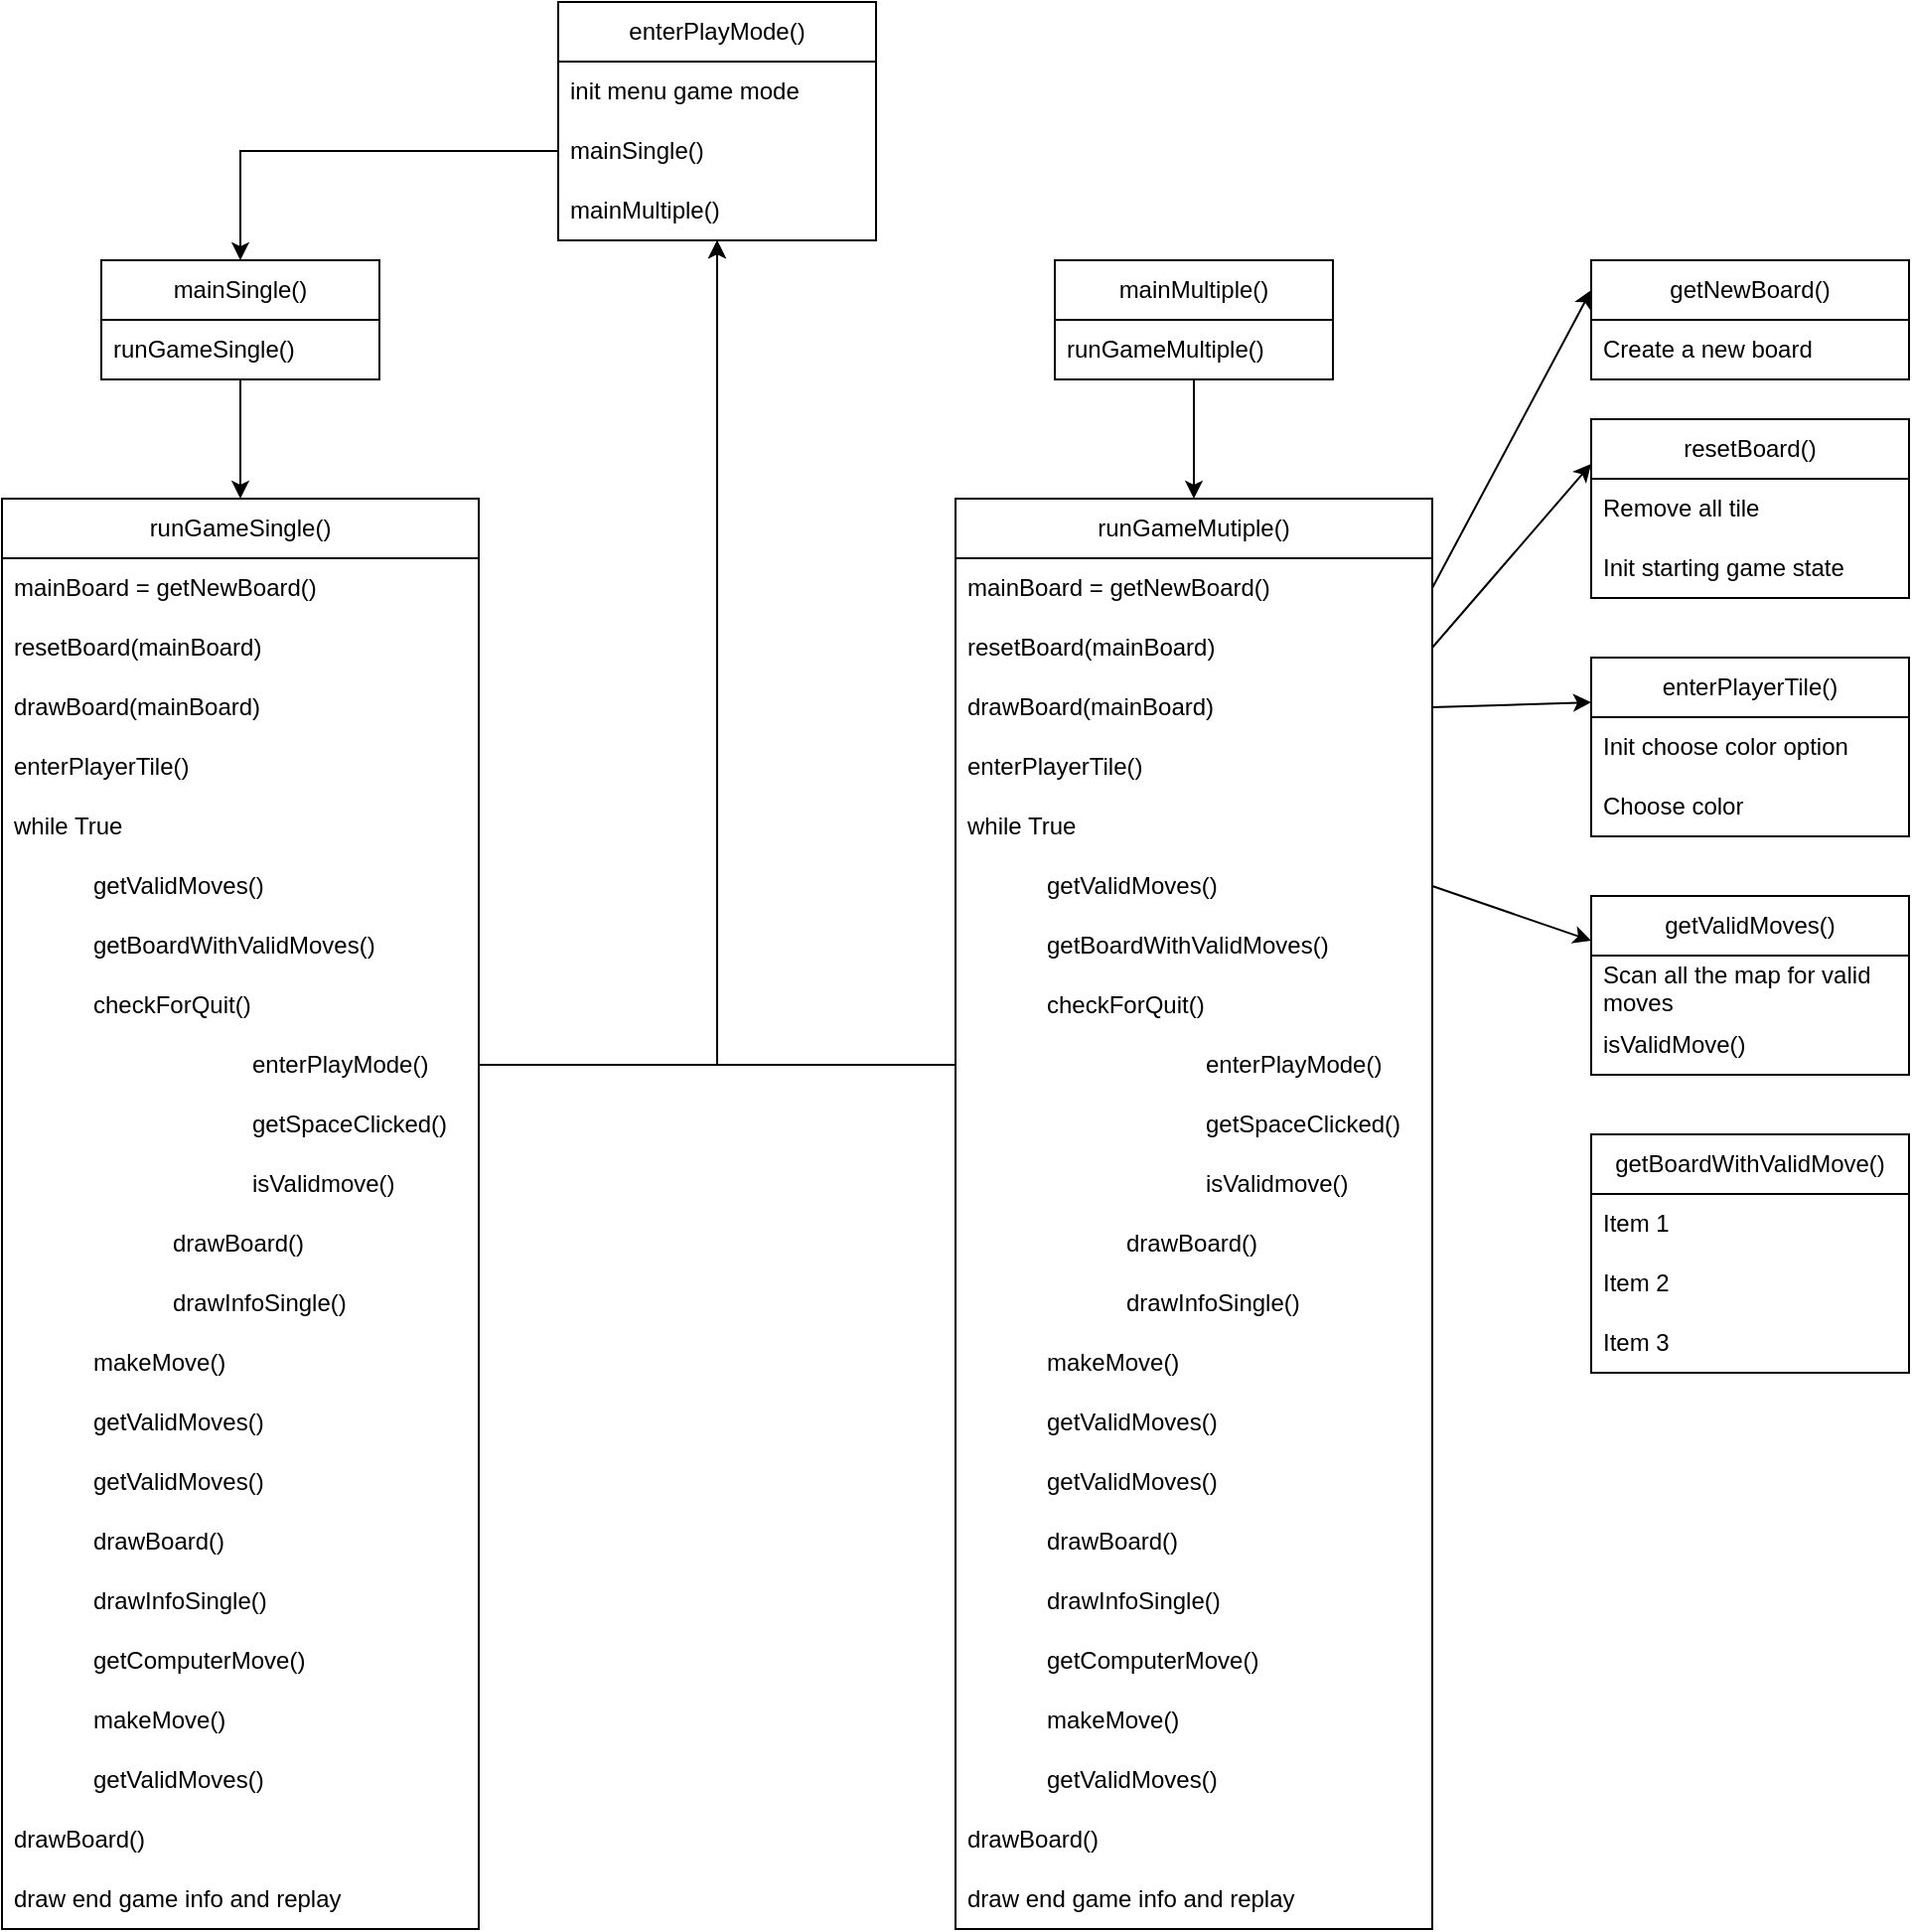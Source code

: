 <mxfile version="21.1.2" type="device">
  <diagram name="Page-1" id="XQcONaCvFQv23uTGDPal">
    <mxGraphModel dx="2390" dy="655" grid="1" gridSize="10" guides="1" tooltips="1" connect="1" arrows="1" fold="1" page="1" pageScale="1" pageWidth="1100" pageHeight="850" math="0" shadow="0">
      <root>
        <mxCell id="0" />
        <mxCell id="1" parent="0" />
        <mxCell id="G38CBMIafiWjFavgEXIn-2" value="enterPlayMode()" style="swimlane;fontStyle=0;childLayout=stackLayout;horizontal=1;startSize=30;horizontalStack=0;resizeParent=1;resizeParentMax=0;resizeLast=0;collapsible=1;marginBottom=0;whiteSpace=wrap;html=1;" vertex="1" parent="1">
          <mxGeometry x="200" y="270" width="160" height="120" as="geometry" />
        </mxCell>
        <mxCell id="G38CBMIafiWjFavgEXIn-3" value="init menu game mode" style="text;strokeColor=none;fillColor=none;align=left;verticalAlign=middle;spacingLeft=4;spacingRight=4;overflow=hidden;points=[[0,0.5],[1,0.5]];portConstraint=eastwest;rotatable=0;whiteSpace=wrap;html=1;" vertex="1" parent="G38CBMIafiWjFavgEXIn-2">
          <mxGeometry y="30" width="160" height="30" as="geometry" />
        </mxCell>
        <mxCell id="G38CBMIafiWjFavgEXIn-4" value="mainSingle()" style="text;strokeColor=none;fillColor=none;align=left;verticalAlign=middle;spacingLeft=4;spacingRight=4;overflow=hidden;points=[[0,0.5],[1,0.5]];portConstraint=eastwest;rotatable=0;whiteSpace=wrap;html=1;" vertex="1" parent="G38CBMIafiWjFavgEXIn-2">
          <mxGeometry y="60" width="160" height="30" as="geometry" />
        </mxCell>
        <mxCell id="G38CBMIafiWjFavgEXIn-5" value="mainMultiple()" style="text;strokeColor=none;fillColor=none;align=left;verticalAlign=middle;spacingLeft=4;spacingRight=4;overflow=hidden;points=[[0,0.5],[1,0.5]];portConstraint=eastwest;rotatable=0;whiteSpace=wrap;html=1;" vertex="1" parent="G38CBMIafiWjFavgEXIn-2">
          <mxGeometry y="90" width="160" height="30" as="geometry" />
        </mxCell>
        <mxCell id="G38CBMIafiWjFavgEXIn-6" value="mainSingle()" style="swimlane;fontStyle=0;childLayout=stackLayout;horizontal=1;startSize=30;horizontalStack=0;resizeParent=1;resizeParentMax=0;resizeLast=0;collapsible=1;marginBottom=0;whiteSpace=wrap;html=1;" vertex="1" parent="1">
          <mxGeometry x="-30" y="400" width="140" height="60" as="geometry" />
        </mxCell>
        <mxCell id="G38CBMIafiWjFavgEXIn-7" value="runGameSingle()" style="text;strokeColor=none;fillColor=none;align=left;verticalAlign=middle;spacingLeft=4;spacingRight=4;overflow=hidden;points=[[0,0.5],[1,0.5]];portConstraint=eastwest;rotatable=0;whiteSpace=wrap;html=1;" vertex="1" parent="G38CBMIafiWjFavgEXIn-6">
          <mxGeometry y="30" width="140" height="30" as="geometry" />
        </mxCell>
        <mxCell id="G38CBMIafiWjFavgEXIn-10" value="" style="endArrow=classic;html=1;rounded=0;exitX=0;exitY=0.5;exitDx=0;exitDy=0;entryX=0.5;entryY=0;entryDx=0;entryDy=0;" edge="1" parent="1" source="G38CBMIafiWjFavgEXIn-4" target="G38CBMIafiWjFavgEXIn-6">
          <mxGeometry width="50" height="50" relative="1" as="geometry">
            <mxPoint x="250" y="360" as="sourcePoint" />
            <mxPoint x="300" y="310" as="targetPoint" />
            <Array as="points">
              <mxPoint x="40" y="345" />
            </Array>
          </mxGeometry>
        </mxCell>
        <mxCell id="G38CBMIafiWjFavgEXIn-11" value="runGameSingle()" style="swimlane;fontStyle=0;childLayout=stackLayout;horizontal=1;startSize=30;horizontalStack=0;resizeParent=1;resizeParentMax=0;resizeLast=0;collapsible=1;marginBottom=0;whiteSpace=wrap;html=1;" vertex="1" parent="1">
          <mxGeometry x="-80" y="520" width="240" height="720" as="geometry" />
        </mxCell>
        <mxCell id="G38CBMIafiWjFavgEXIn-12" value="mainBoard = getNewBoard()" style="text;strokeColor=none;fillColor=none;align=left;verticalAlign=middle;spacingLeft=4;spacingRight=4;overflow=hidden;points=[[0,0.5],[1,0.5]];portConstraint=eastwest;rotatable=0;whiteSpace=wrap;html=1;" vertex="1" parent="G38CBMIafiWjFavgEXIn-11">
          <mxGeometry y="30" width="240" height="30" as="geometry" />
        </mxCell>
        <mxCell id="G38CBMIafiWjFavgEXIn-13" value="resetBoard(mainBoard)" style="text;strokeColor=none;fillColor=none;align=left;verticalAlign=middle;spacingLeft=4;spacingRight=4;overflow=hidden;points=[[0,0.5],[1,0.5]];portConstraint=eastwest;rotatable=0;whiteSpace=wrap;html=1;" vertex="1" parent="G38CBMIafiWjFavgEXIn-11">
          <mxGeometry y="60" width="240" height="30" as="geometry" />
        </mxCell>
        <mxCell id="G38CBMIafiWjFavgEXIn-14" value="drawBoard(mainBoard)" style="text;strokeColor=none;fillColor=none;align=left;verticalAlign=middle;spacingLeft=4;spacingRight=4;overflow=hidden;points=[[0,0.5],[1,0.5]];portConstraint=eastwest;rotatable=0;whiteSpace=wrap;html=1;" vertex="1" parent="G38CBMIafiWjFavgEXIn-11">
          <mxGeometry y="90" width="240" height="30" as="geometry" />
        </mxCell>
        <mxCell id="G38CBMIafiWjFavgEXIn-17" value="enterPlayerTile()" style="text;strokeColor=none;fillColor=none;align=left;verticalAlign=middle;spacingLeft=4;spacingRight=4;overflow=hidden;points=[[0,0.5],[1,0.5]];portConstraint=eastwest;rotatable=0;whiteSpace=wrap;html=1;" vertex="1" parent="G38CBMIafiWjFavgEXIn-11">
          <mxGeometry y="120" width="240" height="30" as="geometry" />
        </mxCell>
        <mxCell id="G38CBMIafiWjFavgEXIn-18" value="while True" style="text;strokeColor=none;fillColor=none;align=left;verticalAlign=middle;spacingLeft=4;spacingRight=4;overflow=hidden;points=[[0,0.5],[1,0.5]];portConstraint=eastwest;rotatable=0;whiteSpace=wrap;html=1;" vertex="1" parent="G38CBMIafiWjFavgEXIn-11">
          <mxGeometry y="150" width="240" height="30" as="geometry" />
        </mxCell>
        <mxCell id="G38CBMIafiWjFavgEXIn-19" value="&lt;blockquote style=&quot;margin: 0 0 0 40px; border: none; padding: 0px;&quot;&gt;getValidMoves()&lt;/blockquote&gt;" style="text;strokeColor=none;fillColor=none;align=left;verticalAlign=middle;spacingLeft=4;spacingRight=4;overflow=hidden;points=[[0,0.5],[1,0.5]];portConstraint=eastwest;rotatable=0;whiteSpace=wrap;html=1;" vertex="1" parent="G38CBMIafiWjFavgEXIn-11">
          <mxGeometry y="180" width="240" height="30" as="geometry" />
        </mxCell>
        <mxCell id="G38CBMIafiWjFavgEXIn-20" value="&lt;blockquote style=&quot;margin: 0 0 0 40px; border: none; padding: 0px;&quot;&gt;getBoardWithValidMoves()&lt;/blockquote&gt;" style="text;strokeColor=none;fillColor=none;align=left;verticalAlign=middle;spacingLeft=4;spacingRight=4;overflow=hidden;points=[[0,0.5],[1,0.5]];portConstraint=eastwest;rotatable=0;whiteSpace=wrap;html=1;" vertex="1" parent="G38CBMIafiWjFavgEXIn-11">
          <mxGeometry y="210" width="240" height="30" as="geometry" />
        </mxCell>
        <mxCell id="G38CBMIafiWjFavgEXIn-21" value="&lt;blockquote style=&quot;margin: 0 0 0 40px; border: none; padding: 0px;&quot;&gt;checkForQuit()&lt;/blockquote&gt;" style="text;strokeColor=none;fillColor=none;align=left;verticalAlign=middle;spacingLeft=4;spacingRight=4;overflow=hidden;points=[[0,0.5],[1,0.5]];portConstraint=eastwest;rotatable=0;whiteSpace=wrap;html=1;" vertex="1" parent="G38CBMIafiWjFavgEXIn-11">
          <mxGeometry y="240" width="240" height="30" as="geometry" />
        </mxCell>
        <mxCell id="G38CBMIafiWjFavgEXIn-22" value="&lt;blockquote style=&quot;margin: 0 0 0 40px; border: none; padding: 0px;&quot;&gt;&lt;blockquote style=&quot;margin: 0 0 0 40px; border: none; padding: 0px;&quot;&gt;&lt;blockquote style=&quot;margin: 0 0 0 40px; border: none; padding: 0px;&quot;&gt;enterPlayMode()&lt;/blockquote&gt;&lt;/blockquote&gt;&lt;/blockquote&gt;" style="text;strokeColor=none;fillColor=none;align=left;verticalAlign=middle;spacingLeft=4;spacingRight=4;overflow=hidden;points=[[0,0.5],[1,0.5]];portConstraint=eastwest;rotatable=0;whiteSpace=wrap;html=1;" vertex="1" parent="G38CBMIafiWjFavgEXIn-11">
          <mxGeometry y="270" width="240" height="30" as="geometry" />
        </mxCell>
        <mxCell id="G38CBMIafiWjFavgEXIn-23" value="&lt;blockquote style=&quot;margin: 0 0 0 40px; border: none; padding: 0px;&quot;&gt;&lt;blockquote style=&quot;margin: 0 0 0 40px; border: none; padding: 0px;&quot;&gt;&lt;blockquote style=&quot;margin: 0 0 0 40px; border: none; padding: 0px;&quot;&gt;getSpaceClicked()&lt;/blockquote&gt;&lt;/blockquote&gt;&lt;/blockquote&gt;" style="text;strokeColor=none;fillColor=none;align=left;verticalAlign=middle;spacingLeft=4;spacingRight=4;overflow=hidden;points=[[0,0.5],[1,0.5]];portConstraint=eastwest;rotatable=0;whiteSpace=wrap;html=1;" vertex="1" parent="G38CBMIafiWjFavgEXIn-11">
          <mxGeometry y="300" width="240" height="30" as="geometry" />
        </mxCell>
        <mxCell id="G38CBMIafiWjFavgEXIn-24" value="&lt;blockquote style=&quot;margin: 0 0 0 40px; border: none; padding: 0px;&quot;&gt;&lt;blockquote style=&quot;margin: 0 0 0 40px; border: none; padding: 0px;&quot;&gt;&lt;blockquote style=&quot;margin: 0 0 0 40px; border: none; padding: 0px;&quot;&gt;isValidmove()&lt;/blockquote&gt;&lt;/blockquote&gt;&lt;/blockquote&gt;" style="text;strokeColor=none;fillColor=none;align=left;verticalAlign=middle;spacingLeft=4;spacingRight=4;overflow=hidden;points=[[0,0.5],[1,0.5]];portConstraint=eastwest;rotatable=0;whiteSpace=wrap;html=1;" vertex="1" parent="G38CBMIafiWjFavgEXIn-11">
          <mxGeometry y="330" width="240" height="30" as="geometry" />
        </mxCell>
        <mxCell id="G38CBMIafiWjFavgEXIn-25" value="&lt;blockquote style=&quot;margin: 0 0 0 40px; border: none; padding: 0px;&quot;&gt;&lt;blockquote style=&quot;margin: 0 0 0 40px; border: none; padding: 0px;&quot;&gt;drawBoard()&lt;/blockquote&gt;&lt;/blockquote&gt;" style="text;strokeColor=none;fillColor=none;align=left;verticalAlign=middle;spacingLeft=4;spacingRight=4;overflow=hidden;points=[[0,0.5],[1,0.5]];portConstraint=eastwest;rotatable=0;whiteSpace=wrap;html=1;" vertex="1" parent="G38CBMIafiWjFavgEXIn-11">
          <mxGeometry y="360" width="240" height="30" as="geometry" />
        </mxCell>
        <mxCell id="G38CBMIafiWjFavgEXIn-26" value="&lt;blockquote style=&quot;margin: 0 0 0 40px; border: none; padding: 0px;&quot;&gt;&lt;blockquote style=&quot;margin: 0 0 0 40px; border: none; padding: 0px;&quot;&gt;drawInfoSingle()&lt;/blockquote&gt;&lt;/blockquote&gt;" style="text;strokeColor=none;fillColor=none;align=left;verticalAlign=middle;spacingLeft=4;spacingRight=4;overflow=hidden;points=[[0,0.5],[1,0.5]];portConstraint=eastwest;rotatable=0;whiteSpace=wrap;html=1;" vertex="1" parent="G38CBMIafiWjFavgEXIn-11">
          <mxGeometry y="390" width="240" height="30" as="geometry" />
        </mxCell>
        <mxCell id="G38CBMIafiWjFavgEXIn-28" value="&lt;blockquote style=&quot;margin: 0 0 0 40px; border: none; padding: 0px;&quot;&gt;makeMove()&lt;/blockquote&gt;" style="text;strokeColor=none;fillColor=none;align=left;verticalAlign=middle;spacingLeft=4;spacingRight=4;overflow=hidden;points=[[0,0.5],[1,0.5]];portConstraint=eastwest;rotatable=0;whiteSpace=wrap;html=1;" vertex="1" parent="G38CBMIafiWjFavgEXIn-11">
          <mxGeometry y="420" width="240" height="30" as="geometry" />
        </mxCell>
        <mxCell id="G38CBMIafiWjFavgEXIn-29" value="&lt;blockquote style=&quot;margin: 0 0 0 40px; border: none; padding: 0px;&quot;&gt;getValidMoves()&lt;/blockquote&gt;" style="text;strokeColor=none;fillColor=none;align=left;verticalAlign=middle;spacingLeft=4;spacingRight=4;overflow=hidden;points=[[0,0.5],[1,0.5]];portConstraint=eastwest;rotatable=0;whiteSpace=wrap;html=1;" vertex="1" parent="G38CBMIafiWjFavgEXIn-11">
          <mxGeometry y="450" width="240" height="30" as="geometry" />
        </mxCell>
        <mxCell id="G38CBMIafiWjFavgEXIn-30" value="&lt;blockquote style=&quot;margin: 0 0 0 40px; border: none; padding: 0px;&quot;&gt;getValidMoves()&lt;/blockquote&gt;" style="text;strokeColor=none;fillColor=none;align=left;verticalAlign=middle;spacingLeft=4;spacingRight=4;overflow=hidden;points=[[0,0.5],[1,0.5]];portConstraint=eastwest;rotatable=0;whiteSpace=wrap;html=1;" vertex="1" parent="G38CBMIafiWjFavgEXIn-11">
          <mxGeometry y="480" width="240" height="30" as="geometry" />
        </mxCell>
        <mxCell id="G38CBMIafiWjFavgEXIn-31" value="&lt;blockquote style=&quot;margin: 0 0 0 40px; border: none; padding: 0px;&quot;&gt;drawBoard()&lt;/blockquote&gt;" style="text;strokeColor=none;fillColor=none;align=left;verticalAlign=middle;spacingLeft=4;spacingRight=4;overflow=hidden;points=[[0,0.5],[1,0.5]];portConstraint=eastwest;rotatable=0;whiteSpace=wrap;html=1;" vertex="1" parent="G38CBMIafiWjFavgEXIn-11">
          <mxGeometry y="510" width="240" height="30" as="geometry" />
        </mxCell>
        <mxCell id="G38CBMIafiWjFavgEXIn-32" value="&lt;blockquote style=&quot;margin: 0 0 0 40px; border: none; padding: 0px;&quot;&gt;drawInfoSingle()&lt;/blockquote&gt;" style="text;strokeColor=none;fillColor=none;align=left;verticalAlign=middle;spacingLeft=4;spacingRight=4;overflow=hidden;points=[[0,0.5],[1,0.5]];portConstraint=eastwest;rotatable=0;whiteSpace=wrap;html=1;" vertex="1" parent="G38CBMIafiWjFavgEXIn-11">
          <mxGeometry y="540" width="240" height="30" as="geometry" />
        </mxCell>
        <mxCell id="G38CBMIafiWjFavgEXIn-33" value="&lt;blockquote style=&quot;margin: 0 0 0 40px; border: none; padding: 0px;&quot;&gt;getComputerMove()&lt;/blockquote&gt;" style="text;strokeColor=none;fillColor=none;align=left;verticalAlign=middle;spacingLeft=4;spacingRight=4;overflow=hidden;points=[[0,0.5],[1,0.5]];portConstraint=eastwest;rotatable=0;whiteSpace=wrap;html=1;" vertex="1" parent="G38CBMIafiWjFavgEXIn-11">
          <mxGeometry y="570" width="240" height="30" as="geometry" />
        </mxCell>
        <mxCell id="G38CBMIafiWjFavgEXIn-34" value="&lt;blockquote style=&quot;margin: 0 0 0 40px; border: none; padding: 0px;&quot;&gt;makeMove()&lt;/blockquote&gt;" style="text;strokeColor=none;fillColor=none;align=left;verticalAlign=middle;spacingLeft=4;spacingRight=4;overflow=hidden;points=[[0,0.5],[1,0.5]];portConstraint=eastwest;rotatable=0;whiteSpace=wrap;html=1;" vertex="1" parent="G38CBMIafiWjFavgEXIn-11">
          <mxGeometry y="600" width="240" height="30" as="geometry" />
        </mxCell>
        <mxCell id="G38CBMIafiWjFavgEXIn-35" value="&lt;blockquote style=&quot;margin: 0 0 0 40px; border: none; padding: 0px;&quot;&gt;getValidMoves()&lt;/blockquote&gt;" style="text;strokeColor=none;fillColor=none;align=left;verticalAlign=middle;spacingLeft=4;spacingRight=4;overflow=hidden;points=[[0,0.5],[1,0.5]];portConstraint=eastwest;rotatable=0;whiteSpace=wrap;html=1;" vertex="1" parent="G38CBMIafiWjFavgEXIn-11">
          <mxGeometry y="630" width="240" height="30" as="geometry" />
        </mxCell>
        <mxCell id="G38CBMIafiWjFavgEXIn-36" value="drawBoard()" style="text;strokeColor=none;fillColor=none;align=left;verticalAlign=middle;spacingLeft=4;spacingRight=4;overflow=hidden;points=[[0,0.5],[1,0.5]];portConstraint=eastwest;rotatable=0;whiteSpace=wrap;html=1;" vertex="1" parent="G38CBMIafiWjFavgEXIn-11">
          <mxGeometry y="660" width="240" height="30" as="geometry" />
        </mxCell>
        <mxCell id="G38CBMIafiWjFavgEXIn-37" value="draw end game info and replay" style="text;strokeColor=none;fillColor=none;align=left;verticalAlign=middle;spacingLeft=4;spacingRight=4;overflow=hidden;points=[[0,0.5],[1,0.5]];portConstraint=eastwest;rotatable=0;whiteSpace=wrap;html=1;" vertex="1" parent="G38CBMIafiWjFavgEXIn-11">
          <mxGeometry y="690" width="240" height="30" as="geometry" />
        </mxCell>
        <mxCell id="G38CBMIafiWjFavgEXIn-16" value="" style="endArrow=classic;html=1;rounded=0;entryX=0.5;entryY=0;entryDx=0;entryDy=0;" edge="1" parent="1" source="G38CBMIafiWjFavgEXIn-7" target="G38CBMIafiWjFavgEXIn-11">
          <mxGeometry width="50" height="50" relative="1" as="geometry">
            <mxPoint x="130" y="480" as="sourcePoint" />
            <mxPoint x="180" y="430" as="targetPoint" />
          </mxGeometry>
        </mxCell>
        <mxCell id="G38CBMIafiWjFavgEXIn-27" value="" style="endArrow=classic;html=1;rounded=0;exitX=1;exitY=0.5;exitDx=0;exitDy=0;" edge="1" parent="1" source="G38CBMIafiWjFavgEXIn-22" target="G38CBMIafiWjFavgEXIn-5">
          <mxGeometry width="50" height="50" relative="1" as="geometry">
            <mxPoint x="130" y="670" as="sourcePoint" />
            <mxPoint x="180" y="620" as="targetPoint" />
            <Array as="points">
              <mxPoint x="280" y="805" />
            </Array>
          </mxGeometry>
        </mxCell>
        <mxCell id="G38CBMIafiWjFavgEXIn-40" value="mainMultiple()" style="swimlane;fontStyle=0;childLayout=stackLayout;horizontal=1;startSize=30;horizontalStack=0;resizeParent=1;resizeParentMax=0;resizeLast=0;collapsible=1;marginBottom=0;whiteSpace=wrap;html=1;" vertex="1" parent="1">
          <mxGeometry x="450" y="400" width="140" height="60" as="geometry" />
        </mxCell>
        <mxCell id="G38CBMIafiWjFavgEXIn-41" value="runGameMultiple()" style="text;strokeColor=none;fillColor=none;align=left;verticalAlign=middle;spacingLeft=4;spacingRight=4;overflow=hidden;points=[[0,0.5],[1,0.5]];portConstraint=eastwest;rotatable=0;whiteSpace=wrap;html=1;" vertex="1" parent="G38CBMIafiWjFavgEXIn-40">
          <mxGeometry y="30" width="140" height="30" as="geometry" />
        </mxCell>
        <mxCell id="G38CBMIafiWjFavgEXIn-42" value="runGameMutiple()" style="swimlane;fontStyle=0;childLayout=stackLayout;horizontal=1;startSize=30;horizontalStack=0;resizeParent=1;resizeParentMax=0;resizeLast=0;collapsible=1;marginBottom=0;whiteSpace=wrap;html=1;" vertex="1" parent="1">
          <mxGeometry x="400" y="520" width="240" height="720" as="geometry" />
        </mxCell>
        <mxCell id="G38CBMIafiWjFavgEXIn-43" value="mainBoard = getNewBoard()" style="text;strokeColor=none;fillColor=none;align=left;verticalAlign=middle;spacingLeft=4;spacingRight=4;overflow=hidden;points=[[0,0.5],[1,0.5]];portConstraint=eastwest;rotatable=0;whiteSpace=wrap;html=1;" vertex="1" parent="G38CBMIafiWjFavgEXIn-42">
          <mxGeometry y="30" width="240" height="30" as="geometry" />
        </mxCell>
        <mxCell id="G38CBMIafiWjFavgEXIn-44" value="resetBoard(mainBoard)" style="text;strokeColor=none;fillColor=none;align=left;verticalAlign=middle;spacingLeft=4;spacingRight=4;overflow=hidden;points=[[0,0.5],[1,0.5]];portConstraint=eastwest;rotatable=0;whiteSpace=wrap;html=1;" vertex="1" parent="G38CBMIafiWjFavgEXIn-42">
          <mxGeometry y="60" width="240" height="30" as="geometry" />
        </mxCell>
        <mxCell id="G38CBMIafiWjFavgEXIn-45" value="drawBoard(mainBoard)" style="text;strokeColor=none;fillColor=none;align=left;verticalAlign=middle;spacingLeft=4;spacingRight=4;overflow=hidden;points=[[0,0.5],[1,0.5]];portConstraint=eastwest;rotatable=0;whiteSpace=wrap;html=1;" vertex="1" parent="G38CBMIafiWjFavgEXIn-42">
          <mxGeometry y="90" width="240" height="30" as="geometry" />
        </mxCell>
        <mxCell id="G38CBMIafiWjFavgEXIn-46" value="enterPlayerTile()" style="text;strokeColor=none;fillColor=none;align=left;verticalAlign=middle;spacingLeft=4;spacingRight=4;overflow=hidden;points=[[0,0.5],[1,0.5]];portConstraint=eastwest;rotatable=0;whiteSpace=wrap;html=1;" vertex="1" parent="G38CBMIafiWjFavgEXIn-42">
          <mxGeometry y="120" width="240" height="30" as="geometry" />
        </mxCell>
        <mxCell id="G38CBMIafiWjFavgEXIn-47" value="while True" style="text;strokeColor=none;fillColor=none;align=left;verticalAlign=middle;spacingLeft=4;spacingRight=4;overflow=hidden;points=[[0,0.5],[1,0.5]];portConstraint=eastwest;rotatable=0;whiteSpace=wrap;html=1;" vertex="1" parent="G38CBMIafiWjFavgEXIn-42">
          <mxGeometry y="150" width="240" height="30" as="geometry" />
        </mxCell>
        <mxCell id="G38CBMIafiWjFavgEXIn-48" value="&lt;blockquote style=&quot;margin: 0 0 0 40px; border: none; padding: 0px;&quot;&gt;getValidMoves()&lt;/blockquote&gt;" style="text;strokeColor=none;fillColor=none;align=left;verticalAlign=middle;spacingLeft=4;spacingRight=4;overflow=hidden;points=[[0,0.5],[1,0.5]];portConstraint=eastwest;rotatable=0;whiteSpace=wrap;html=1;" vertex="1" parent="G38CBMIafiWjFavgEXIn-42">
          <mxGeometry y="180" width="240" height="30" as="geometry" />
        </mxCell>
        <mxCell id="G38CBMIafiWjFavgEXIn-49" value="&lt;blockquote style=&quot;margin: 0 0 0 40px; border: none; padding: 0px;&quot;&gt;getBoardWithValidMoves()&lt;/blockquote&gt;" style="text;strokeColor=none;fillColor=none;align=left;verticalAlign=middle;spacingLeft=4;spacingRight=4;overflow=hidden;points=[[0,0.5],[1,0.5]];portConstraint=eastwest;rotatable=0;whiteSpace=wrap;html=1;" vertex="1" parent="G38CBMIafiWjFavgEXIn-42">
          <mxGeometry y="210" width="240" height="30" as="geometry" />
        </mxCell>
        <mxCell id="G38CBMIafiWjFavgEXIn-50" value="&lt;blockquote style=&quot;margin: 0 0 0 40px; border: none; padding: 0px;&quot;&gt;checkForQuit()&lt;/blockquote&gt;" style="text;strokeColor=none;fillColor=none;align=left;verticalAlign=middle;spacingLeft=4;spacingRight=4;overflow=hidden;points=[[0,0.5],[1,0.5]];portConstraint=eastwest;rotatable=0;whiteSpace=wrap;html=1;" vertex="1" parent="G38CBMIafiWjFavgEXIn-42">
          <mxGeometry y="240" width="240" height="30" as="geometry" />
        </mxCell>
        <mxCell id="G38CBMIafiWjFavgEXIn-51" value="&lt;blockquote style=&quot;margin: 0 0 0 40px; border: none; padding: 0px;&quot;&gt;&lt;blockquote style=&quot;margin: 0 0 0 40px; border: none; padding: 0px;&quot;&gt;&lt;blockquote style=&quot;margin: 0 0 0 40px; border: none; padding: 0px;&quot;&gt;enterPlayMode()&lt;/blockquote&gt;&lt;/blockquote&gt;&lt;/blockquote&gt;" style="text;strokeColor=none;fillColor=none;align=left;verticalAlign=middle;spacingLeft=4;spacingRight=4;overflow=hidden;points=[[0,0.5],[1,0.5]];portConstraint=eastwest;rotatable=0;whiteSpace=wrap;html=1;" vertex="1" parent="G38CBMIafiWjFavgEXIn-42">
          <mxGeometry y="270" width="240" height="30" as="geometry" />
        </mxCell>
        <mxCell id="G38CBMIafiWjFavgEXIn-52" value="&lt;blockquote style=&quot;margin: 0 0 0 40px; border: none; padding: 0px;&quot;&gt;&lt;blockquote style=&quot;margin: 0 0 0 40px; border: none; padding: 0px;&quot;&gt;&lt;blockquote style=&quot;margin: 0 0 0 40px; border: none; padding: 0px;&quot;&gt;getSpaceClicked()&lt;/blockquote&gt;&lt;/blockquote&gt;&lt;/blockquote&gt;" style="text;strokeColor=none;fillColor=none;align=left;verticalAlign=middle;spacingLeft=4;spacingRight=4;overflow=hidden;points=[[0,0.5],[1,0.5]];portConstraint=eastwest;rotatable=0;whiteSpace=wrap;html=1;" vertex="1" parent="G38CBMIafiWjFavgEXIn-42">
          <mxGeometry y="300" width="240" height="30" as="geometry" />
        </mxCell>
        <mxCell id="G38CBMIafiWjFavgEXIn-53" value="&lt;blockquote style=&quot;margin: 0 0 0 40px; border: none; padding: 0px;&quot;&gt;&lt;blockquote style=&quot;margin: 0 0 0 40px; border: none; padding: 0px;&quot;&gt;&lt;blockquote style=&quot;margin: 0 0 0 40px; border: none; padding: 0px;&quot;&gt;isValidmove()&lt;/blockquote&gt;&lt;/blockquote&gt;&lt;/blockquote&gt;" style="text;strokeColor=none;fillColor=none;align=left;verticalAlign=middle;spacingLeft=4;spacingRight=4;overflow=hidden;points=[[0,0.5],[1,0.5]];portConstraint=eastwest;rotatable=0;whiteSpace=wrap;html=1;" vertex="1" parent="G38CBMIafiWjFavgEXIn-42">
          <mxGeometry y="330" width="240" height="30" as="geometry" />
        </mxCell>
        <mxCell id="G38CBMIafiWjFavgEXIn-54" value="&lt;blockquote style=&quot;margin: 0 0 0 40px; border: none; padding: 0px;&quot;&gt;&lt;blockquote style=&quot;margin: 0 0 0 40px; border: none; padding: 0px;&quot;&gt;drawBoard()&lt;/blockquote&gt;&lt;/blockquote&gt;" style="text;strokeColor=none;fillColor=none;align=left;verticalAlign=middle;spacingLeft=4;spacingRight=4;overflow=hidden;points=[[0,0.5],[1,0.5]];portConstraint=eastwest;rotatable=0;whiteSpace=wrap;html=1;" vertex="1" parent="G38CBMIafiWjFavgEXIn-42">
          <mxGeometry y="360" width="240" height="30" as="geometry" />
        </mxCell>
        <mxCell id="G38CBMIafiWjFavgEXIn-55" value="&lt;blockquote style=&quot;margin: 0 0 0 40px; border: none; padding: 0px;&quot;&gt;&lt;blockquote style=&quot;margin: 0 0 0 40px; border: none; padding: 0px;&quot;&gt;drawInfoSingle()&lt;/blockquote&gt;&lt;/blockquote&gt;" style="text;strokeColor=none;fillColor=none;align=left;verticalAlign=middle;spacingLeft=4;spacingRight=4;overflow=hidden;points=[[0,0.5],[1,0.5]];portConstraint=eastwest;rotatable=0;whiteSpace=wrap;html=1;" vertex="1" parent="G38CBMIafiWjFavgEXIn-42">
          <mxGeometry y="390" width="240" height="30" as="geometry" />
        </mxCell>
        <mxCell id="G38CBMIafiWjFavgEXIn-56" value="&lt;blockquote style=&quot;margin: 0 0 0 40px; border: none; padding: 0px;&quot;&gt;makeMove()&lt;/blockquote&gt;" style="text;strokeColor=none;fillColor=none;align=left;verticalAlign=middle;spacingLeft=4;spacingRight=4;overflow=hidden;points=[[0,0.5],[1,0.5]];portConstraint=eastwest;rotatable=0;whiteSpace=wrap;html=1;" vertex="1" parent="G38CBMIafiWjFavgEXIn-42">
          <mxGeometry y="420" width="240" height="30" as="geometry" />
        </mxCell>
        <mxCell id="G38CBMIafiWjFavgEXIn-57" value="&lt;blockquote style=&quot;margin: 0 0 0 40px; border: none; padding: 0px;&quot;&gt;getValidMoves()&lt;/blockquote&gt;" style="text;strokeColor=none;fillColor=none;align=left;verticalAlign=middle;spacingLeft=4;spacingRight=4;overflow=hidden;points=[[0,0.5],[1,0.5]];portConstraint=eastwest;rotatable=0;whiteSpace=wrap;html=1;" vertex="1" parent="G38CBMIafiWjFavgEXIn-42">
          <mxGeometry y="450" width="240" height="30" as="geometry" />
        </mxCell>
        <mxCell id="G38CBMIafiWjFavgEXIn-58" value="&lt;blockquote style=&quot;margin: 0 0 0 40px; border: none; padding: 0px;&quot;&gt;getValidMoves()&lt;/blockquote&gt;" style="text;strokeColor=none;fillColor=none;align=left;verticalAlign=middle;spacingLeft=4;spacingRight=4;overflow=hidden;points=[[0,0.5],[1,0.5]];portConstraint=eastwest;rotatable=0;whiteSpace=wrap;html=1;" vertex="1" parent="G38CBMIafiWjFavgEXIn-42">
          <mxGeometry y="480" width="240" height="30" as="geometry" />
        </mxCell>
        <mxCell id="G38CBMIafiWjFavgEXIn-59" value="&lt;blockquote style=&quot;margin: 0 0 0 40px; border: none; padding: 0px;&quot;&gt;drawBoard()&lt;/blockquote&gt;" style="text;strokeColor=none;fillColor=none;align=left;verticalAlign=middle;spacingLeft=4;spacingRight=4;overflow=hidden;points=[[0,0.5],[1,0.5]];portConstraint=eastwest;rotatable=0;whiteSpace=wrap;html=1;" vertex="1" parent="G38CBMIafiWjFavgEXIn-42">
          <mxGeometry y="510" width="240" height="30" as="geometry" />
        </mxCell>
        <mxCell id="G38CBMIafiWjFavgEXIn-60" value="&lt;blockquote style=&quot;margin: 0 0 0 40px; border: none; padding: 0px;&quot;&gt;drawInfoSingle()&lt;/blockquote&gt;" style="text;strokeColor=none;fillColor=none;align=left;verticalAlign=middle;spacingLeft=4;spacingRight=4;overflow=hidden;points=[[0,0.5],[1,0.5]];portConstraint=eastwest;rotatable=0;whiteSpace=wrap;html=1;" vertex="1" parent="G38CBMIafiWjFavgEXIn-42">
          <mxGeometry y="540" width="240" height="30" as="geometry" />
        </mxCell>
        <mxCell id="G38CBMIafiWjFavgEXIn-61" value="&lt;blockquote style=&quot;margin: 0 0 0 40px; border: none; padding: 0px;&quot;&gt;getComputerMove()&lt;/blockquote&gt;" style="text;strokeColor=none;fillColor=none;align=left;verticalAlign=middle;spacingLeft=4;spacingRight=4;overflow=hidden;points=[[0,0.5],[1,0.5]];portConstraint=eastwest;rotatable=0;whiteSpace=wrap;html=1;" vertex="1" parent="G38CBMIafiWjFavgEXIn-42">
          <mxGeometry y="570" width="240" height="30" as="geometry" />
        </mxCell>
        <mxCell id="G38CBMIafiWjFavgEXIn-62" value="&lt;blockquote style=&quot;margin: 0 0 0 40px; border: none; padding: 0px;&quot;&gt;makeMove()&lt;/blockquote&gt;" style="text;strokeColor=none;fillColor=none;align=left;verticalAlign=middle;spacingLeft=4;spacingRight=4;overflow=hidden;points=[[0,0.5],[1,0.5]];portConstraint=eastwest;rotatable=0;whiteSpace=wrap;html=1;" vertex="1" parent="G38CBMIafiWjFavgEXIn-42">
          <mxGeometry y="600" width="240" height="30" as="geometry" />
        </mxCell>
        <mxCell id="G38CBMIafiWjFavgEXIn-63" value="&lt;blockquote style=&quot;margin: 0 0 0 40px; border: none; padding: 0px;&quot;&gt;getValidMoves()&lt;/blockquote&gt;" style="text;strokeColor=none;fillColor=none;align=left;verticalAlign=middle;spacingLeft=4;spacingRight=4;overflow=hidden;points=[[0,0.5],[1,0.5]];portConstraint=eastwest;rotatable=0;whiteSpace=wrap;html=1;" vertex="1" parent="G38CBMIafiWjFavgEXIn-42">
          <mxGeometry y="630" width="240" height="30" as="geometry" />
        </mxCell>
        <mxCell id="G38CBMIafiWjFavgEXIn-64" value="drawBoard()" style="text;strokeColor=none;fillColor=none;align=left;verticalAlign=middle;spacingLeft=4;spacingRight=4;overflow=hidden;points=[[0,0.5],[1,0.5]];portConstraint=eastwest;rotatable=0;whiteSpace=wrap;html=1;" vertex="1" parent="G38CBMIafiWjFavgEXIn-42">
          <mxGeometry y="660" width="240" height="30" as="geometry" />
        </mxCell>
        <mxCell id="G38CBMIafiWjFavgEXIn-65" value="draw end game info and replay" style="text;strokeColor=none;fillColor=none;align=left;verticalAlign=middle;spacingLeft=4;spacingRight=4;overflow=hidden;points=[[0,0.5],[1,0.5]];portConstraint=eastwest;rotatable=0;whiteSpace=wrap;html=1;" vertex="1" parent="G38CBMIafiWjFavgEXIn-42">
          <mxGeometry y="690" width="240" height="30" as="geometry" />
        </mxCell>
        <mxCell id="G38CBMIafiWjFavgEXIn-66" value="" style="endArrow=classic;html=1;rounded=0;entryX=0.5;entryY=0;entryDx=0;entryDy=0;" edge="1" source="G38CBMIafiWjFavgEXIn-41" target="G38CBMIafiWjFavgEXIn-42" parent="1">
          <mxGeometry width="50" height="50" relative="1" as="geometry">
            <mxPoint x="610" y="480" as="sourcePoint" />
            <mxPoint x="660" y="430" as="targetPoint" />
          </mxGeometry>
        </mxCell>
        <mxCell id="G38CBMIafiWjFavgEXIn-67" value="" style="endArrow=classic;html=1;rounded=0;exitX=0;exitY=0.5;exitDx=0;exitDy=0;" edge="1" parent="1" source="G38CBMIafiWjFavgEXIn-51" target="G38CBMIafiWjFavgEXIn-5">
          <mxGeometry width="50" height="50" relative="1" as="geometry">
            <mxPoint x="520" y="770" as="sourcePoint" />
            <mxPoint x="570" y="720" as="targetPoint" />
            <Array as="points">
              <mxPoint x="280" y="805" />
            </Array>
          </mxGeometry>
        </mxCell>
        <mxCell id="G38CBMIafiWjFavgEXIn-68" value="getNewBoard()" style="swimlane;fontStyle=0;childLayout=stackLayout;horizontal=1;startSize=30;horizontalStack=0;resizeParent=1;resizeParentMax=0;resizeLast=0;collapsible=1;marginBottom=0;whiteSpace=wrap;html=1;" vertex="1" parent="1">
          <mxGeometry x="720" y="400" width="160" height="60" as="geometry" />
        </mxCell>
        <mxCell id="G38CBMIafiWjFavgEXIn-69" value="Create a new board" style="text;strokeColor=none;fillColor=none;align=left;verticalAlign=middle;spacingLeft=4;spacingRight=4;overflow=hidden;points=[[0,0.5],[1,0.5]];portConstraint=eastwest;rotatable=0;whiteSpace=wrap;html=1;" vertex="1" parent="G38CBMIafiWjFavgEXIn-68">
          <mxGeometry y="30" width="160" height="30" as="geometry" />
        </mxCell>
        <mxCell id="G38CBMIafiWjFavgEXIn-72" value="" style="endArrow=classic;html=1;rounded=0;entryX=0;entryY=0.25;entryDx=0;entryDy=0;exitX=1;exitY=0.5;exitDx=0;exitDy=0;" edge="1" parent="1" source="G38CBMIafiWjFavgEXIn-43" target="G38CBMIafiWjFavgEXIn-68">
          <mxGeometry width="50" height="50" relative="1" as="geometry">
            <mxPoint x="520" y="770" as="sourcePoint" />
            <mxPoint x="570" y="720" as="targetPoint" />
          </mxGeometry>
        </mxCell>
        <mxCell id="G38CBMIafiWjFavgEXIn-75" value="resetBoard()" style="swimlane;fontStyle=0;childLayout=stackLayout;horizontal=1;startSize=30;horizontalStack=0;resizeParent=1;resizeParentMax=0;resizeLast=0;collapsible=1;marginBottom=0;whiteSpace=wrap;html=1;" vertex="1" parent="1">
          <mxGeometry x="720" y="480" width="160" height="90" as="geometry" />
        </mxCell>
        <mxCell id="G38CBMIafiWjFavgEXIn-76" value="Remove all tile" style="text;strokeColor=none;fillColor=none;align=left;verticalAlign=middle;spacingLeft=4;spacingRight=4;overflow=hidden;points=[[0,0.5],[1,0.5]];portConstraint=eastwest;rotatable=0;whiteSpace=wrap;html=1;" vertex="1" parent="G38CBMIafiWjFavgEXIn-75">
          <mxGeometry y="30" width="160" height="30" as="geometry" />
        </mxCell>
        <mxCell id="G38CBMIafiWjFavgEXIn-77" value="Init starting game state" style="text;strokeColor=none;fillColor=none;align=left;verticalAlign=middle;spacingLeft=4;spacingRight=4;overflow=hidden;points=[[0,0.5],[1,0.5]];portConstraint=eastwest;rotatable=0;whiteSpace=wrap;html=1;" vertex="1" parent="G38CBMIafiWjFavgEXIn-75">
          <mxGeometry y="60" width="160" height="30" as="geometry" />
        </mxCell>
        <mxCell id="G38CBMIafiWjFavgEXIn-79" value="" style="endArrow=classic;html=1;rounded=0;entryX=0;entryY=0.25;entryDx=0;entryDy=0;exitX=1;exitY=0.5;exitDx=0;exitDy=0;" edge="1" parent="1" source="G38CBMIafiWjFavgEXIn-44" target="G38CBMIafiWjFavgEXIn-75">
          <mxGeometry width="50" height="50" relative="1" as="geometry">
            <mxPoint x="520" y="870" as="sourcePoint" />
            <mxPoint x="570" y="820" as="targetPoint" />
          </mxGeometry>
        </mxCell>
        <mxCell id="G38CBMIafiWjFavgEXIn-80" value="enterPlayerTile()" style="swimlane;fontStyle=0;childLayout=stackLayout;horizontal=1;startSize=30;horizontalStack=0;resizeParent=1;resizeParentMax=0;resizeLast=0;collapsible=1;marginBottom=0;whiteSpace=wrap;html=1;" vertex="1" parent="1">
          <mxGeometry x="720" y="600" width="160" height="90" as="geometry" />
        </mxCell>
        <mxCell id="G38CBMIafiWjFavgEXIn-81" value="Init choose color option" style="text;strokeColor=none;fillColor=none;align=left;verticalAlign=middle;spacingLeft=4;spacingRight=4;overflow=hidden;points=[[0,0.5],[1,0.5]];portConstraint=eastwest;rotatable=0;whiteSpace=wrap;html=1;" vertex="1" parent="G38CBMIafiWjFavgEXIn-80">
          <mxGeometry y="30" width="160" height="30" as="geometry" />
        </mxCell>
        <mxCell id="G38CBMIafiWjFavgEXIn-82" value="Choose color" style="text;strokeColor=none;fillColor=none;align=left;verticalAlign=middle;spacingLeft=4;spacingRight=4;overflow=hidden;points=[[0,0.5],[1,0.5]];portConstraint=eastwest;rotatable=0;whiteSpace=wrap;html=1;" vertex="1" parent="G38CBMIafiWjFavgEXIn-80">
          <mxGeometry y="60" width="160" height="30" as="geometry" />
        </mxCell>
        <mxCell id="G38CBMIafiWjFavgEXIn-84" value="" style="endArrow=classic;html=1;rounded=0;exitX=1;exitY=0.5;exitDx=0;exitDy=0;entryX=0;entryY=0.25;entryDx=0;entryDy=0;" edge="1" parent="1" source="G38CBMIafiWjFavgEXIn-45" target="G38CBMIafiWjFavgEXIn-80">
          <mxGeometry width="50" height="50" relative="1" as="geometry">
            <mxPoint x="790" y="700" as="sourcePoint" />
            <mxPoint x="840" y="650" as="targetPoint" />
          </mxGeometry>
        </mxCell>
        <mxCell id="G38CBMIafiWjFavgEXIn-85" value="getValidMoves()" style="swimlane;fontStyle=0;childLayout=stackLayout;horizontal=1;startSize=30;horizontalStack=0;resizeParent=1;resizeParentMax=0;resizeLast=0;collapsible=1;marginBottom=0;whiteSpace=wrap;html=1;" vertex="1" parent="1">
          <mxGeometry x="720" y="720" width="160" height="90" as="geometry" />
        </mxCell>
        <mxCell id="G38CBMIafiWjFavgEXIn-86" value="Scan all the map for valid moves" style="text;strokeColor=none;fillColor=none;align=left;verticalAlign=middle;spacingLeft=4;spacingRight=4;overflow=hidden;points=[[0,0.5],[1,0.5]];portConstraint=eastwest;rotatable=0;whiteSpace=wrap;html=1;" vertex="1" parent="G38CBMIafiWjFavgEXIn-85">
          <mxGeometry y="30" width="160" height="30" as="geometry" />
        </mxCell>
        <mxCell id="G38CBMIafiWjFavgEXIn-87" value="isValidMove()" style="text;strokeColor=none;fillColor=none;align=left;verticalAlign=middle;spacingLeft=4;spacingRight=4;overflow=hidden;points=[[0,0.5],[1,0.5]];portConstraint=eastwest;rotatable=0;whiteSpace=wrap;html=1;" vertex="1" parent="G38CBMIafiWjFavgEXIn-85">
          <mxGeometry y="60" width="160" height="30" as="geometry" />
        </mxCell>
        <mxCell id="G38CBMIafiWjFavgEXIn-89" value="" style="endArrow=classic;html=1;rounded=0;entryX=0;entryY=0.25;entryDx=0;entryDy=0;exitX=1;exitY=0.5;exitDx=0;exitDy=0;" edge="1" parent="1" source="G38CBMIafiWjFavgEXIn-48" target="G38CBMIafiWjFavgEXIn-85">
          <mxGeometry width="50" height="50" relative="1" as="geometry">
            <mxPoint x="710" y="990" as="sourcePoint" />
            <mxPoint x="760" y="940" as="targetPoint" />
          </mxGeometry>
        </mxCell>
        <mxCell id="G38CBMIafiWjFavgEXIn-90" value="getBoardWithValidMove()" style="swimlane;fontStyle=0;childLayout=stackLayout;horizontal=1;startSize=30;horizontalStack=0;resizeParent=1;resizeParentMax=0;resizeLast=0;collapsible=1;marginBottom=0;whiteSpace=wrap;html=1;" vertex="1" parent="1">
          <mxGeometry x="720" y="840" width="160" height="120" as="geometry" />
        </mxCell>
        <mxCell id="G38CBMIafiWjFavgEXIn-91" value="Item 1" style="text;strokeColor=none;fillColor=none;align=left;verticalAlign=middle;spacingLeft=4;spacingRight=4;overflow=hidden;points=[[0,0.5],[1,0.5]];portConstraint=eastwest;rotatable=0;whiteSpace=wrap;html=1;" vertex="1" parent="G38CBMIafiWjFavgEXIn-90">
          <mxGeometry y="30" width="160" height="30" as="geometry" />
        </mxCell>
        <mxCell id="G38CBMIafiWjFavgEXIn-92" value="Item 2" style="text;strokeColor=none;fillColor=none;align=left;verticalAlign=middle;spacingLeft=4;spacingRight=4;overflow=hidden;points=[[0,0.5],[1,0.5]];portConstraint=eastwest;rotatable=0;whiteSpace=wrap;html=1;" vertex="1" parent="G38CBMIafiWjFavgEXIn-90">
          <mxGeometry y="60" width="160" height="30" as="geometry" />
        </mxCell>
        <mxCell id="G38CBMIafiWjFavgEXIn-93" value="Item 3" style="text;strokeColor=none;fillColor=none;align=left;verticalAlign=middle;spacingLeft=4;spacingRight=4;overflow=hidden;points=[[0,0.5],[1,0.5]];portConstraint=eastwest;rotatable=0;whiteSpace=wrap;html=1;" vertex="1" parent="G38CBMIafiWjFavgEXIn-90">
          <mxGeometry y="90" width="160" height="30" as="geometry" />
        </mxCell>
      </root>
    </mxGraphModel>
  </diagram>
</mxfile>
